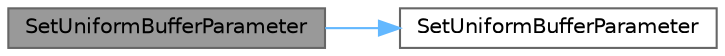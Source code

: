 digraph "SetUniformBufferParameter"
{
 // INTERACTIVE_SVG=YES
 // LATEX_PDF_SIZE
  bgcolor="transparent";
  edge [fontname=Helvetica,fontsize=10,labelfontname=Helvetica,labelfontsize=10];
  node [fontname=Helvetica,fontsize=10,shape=box,height=0.2,width=0.4];
  rankdir="LR";
  Node1 [id="Node000001",label="SetUniformBufferParameter",height=0.2,width=0.4,color="gray40", fillcolor="grey60", style="filled", fontcolor="black",tooltip=" "];
  Node1 -> Node2 [id="edge1_Node000001_Node000002",color="steelblue1",style="solid",tooltip=" "];
  Node2 [id="Node000002",label="SetUniformBufferParameter",height=0.2,width=0.4,color="grey40", fillcolor="white", style="filled",URL="$d9/dfb/ShaderParameterUtils_8h.html#a8323fe0a6358eda66ec1209eb7d06829",tooltip=" "];
}
